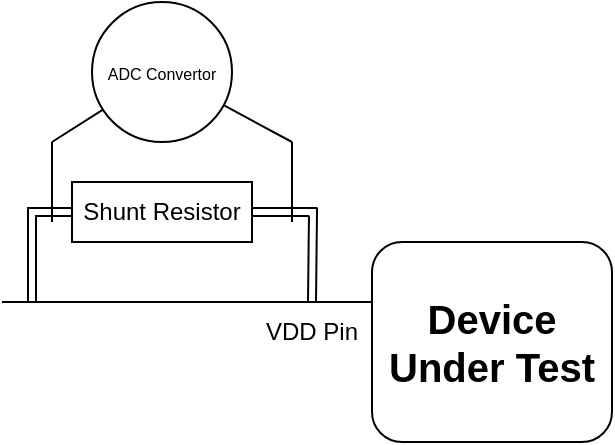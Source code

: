 <mxfile version="21.6.9" type="device">
  <diagram name="Page-1" id="bL2ti3FS8Qn9a3gcwUtS">
    <mxGraphModel dx="2072" dy="1072" grid="1" gridSize="10" guides="1" tooltips="1" connect="1" arrows="1" fold="1" page="1" pageScale="1" pageWidth="850" pageHeight="1100" math="0" shadow="0">
      <root>
        <mxCell id="0" />
        <mxCell id="1" parent="0" />
        <mxCell id="nyXX6pM8MfZBQfrMpn8g-65" value="&lt;font style=&quot;font-size: 20px;&quot;&gt;&lt;b&gt;Device Under Test&lt;/b&gt;&lt;/font&gt;" style="rounded=1;whiteSpace=wrap;html=1;" vertex="1" parent="1">
          <mxGeometry x="605" y="470" width="120" height="100" as="geometry" />
        </mxCell>
        <mxCell id="nyXX6pM8MfZBQfrMpn8g-66" value="" style="endArrow=none;html=1;rounded=0;" edge="1" parent="1">
          <mxGeometry width="50" height="50" relative="1" as="geometry">
            <mxPoint x="420" y="500" as="sourcePoint" />
            <mxPoint x="605" y="500" as="targetPoint" />
          </mxGeometry>
        </mxCell>
        <mxCell id="nyXX6pM8MfZBQfrMpn8g-67" value="VDD Pin" style="text;html=1;strokeColor=none;fillColor=none;align=center;verticalAlign=middle;whiteSpace=wrap;rounded=0;" vertex="1" parent="1">
          <mxGeometry x="545" y="500" width="60" height="30" as="geometry" />
        </mxCell>
        <mxCell id="nyXX6pM8MfZBQfrMpn8g-70" style="edgeStyle=orthogonalEdgeStyle;rounded=0;orthogonalLoop=1;jettySize=auto;html=1;shape=link;" edge="1" parent="1" source="nyXX6pM8MfZBQfrMpn8g-69">
          <mxGeometry relative="1" as="geometry">
            <mxPoint x="435" y="500" as="targetPoint" />
          </mxGeometry>
        </mxCell>
        <mxCell id="nyXX6pM8MfZBQfrMpn8g-71" style="edgeStyle=orthogonalEdgeStyle;rounded=0;orthogonalLoop=1;jettySize=auto;html=1;shape=link;" edge="1" parent="1" source="nyXX6pM8MfZBQfrMpn8g-69">
          <mxGeometry relative="1" as="geometry">
            <mxPoint x="575" y="500" as="targetPoint" />
          </mxGeometry>
        </mxCell>
        <mxCell id="nyXX6pM8MfZBQfrMpn8g-69" value="Shunt Resistor" style="rounded=0;whiteSpace=wrap;html=1;" vertex="1" parent="1">
          <mxGeometry x="455" y="440" width="90" height="30" as="geometry" />
        </mxCell>
        <mxCell id="nyXX6pM8MfZBQfrMpn8g-72" value="" style="endArrow=none;html=1;rounded=0;" edge="1" parent="1">
          <mxGeometry width="50" height="50" relative="1" as="geometry">
            <mxPoint x="445" y="420" as="sourcePoint" />
            <mxPoint x="445" y="460" as="targetPoint" />
          </mxGeometry>
        </mxCell>
        <mxCell id="nyXX6pM8MfZBQfrMpn8g-73" value="" style="endArrow=none;html=1;rounded=0;" edge="1" parent="1">
          <mxGeometry width="50" height="50" relative="1" as="geometry">
            <mxPoint x="565" y="460" as="sourcePoint" />
            <mxPoint x="565" y="420" as="targetPoint" />
            <Array as="points">
              <mxPoint x="565" y="460" />
            </Array>
          </mxGeometry>
        </mxCell>
        <mxCell id="nyXX6pM8MfZBQfrMpn8g-74" value="" style="endArrow=none;html=1;rounded=0;" edge="1" parent="1" source="nyXX6pM8MfZBQfrMpn8g-75">
          <mxGeometry width="50" height="50" relative="1" as="geometry">
            <mxPoint x="445" y="420" as="sourcePoint" />
            <mxPoint x="565" y="420" as="targetPoint" />
          </mxGeometry>
        </mxCell>
        <mxCell id="nyXX6pM8MfZBQfrMpn8g-76" value="" style="endArrow=none;html=1;rounded=0;" edge="1" parent="1" target="nyXX6pM8MfZBQfrMpn8g-75">
          <mxGeometry width="50" height="50" relative="1" as="geometry">
            <mxPoint x="445" y="420" as="sourcePoint" />
            <mxPoint x="565" y="420" as="targetPoint" />
          </mxGeometry>
        </mxCell>
        <mxCell id="nyXX6pM8MfZBQfrMpn8g-75" value="&lt;font style=&quot;font-size: 8px;&quot;&gt;ADC Convertor&lt;/font&gt;" style="ellipse;whiteSpace=wrap;html=1;aspect=fixed;" vertex="1" parent="1">
          <mxGeometry x="465" y="350" width="70" height="70" as="geometry" />
        </mxCell>
      </root>
    </mxGraphModel>
  </diagram>
</mxfile>
